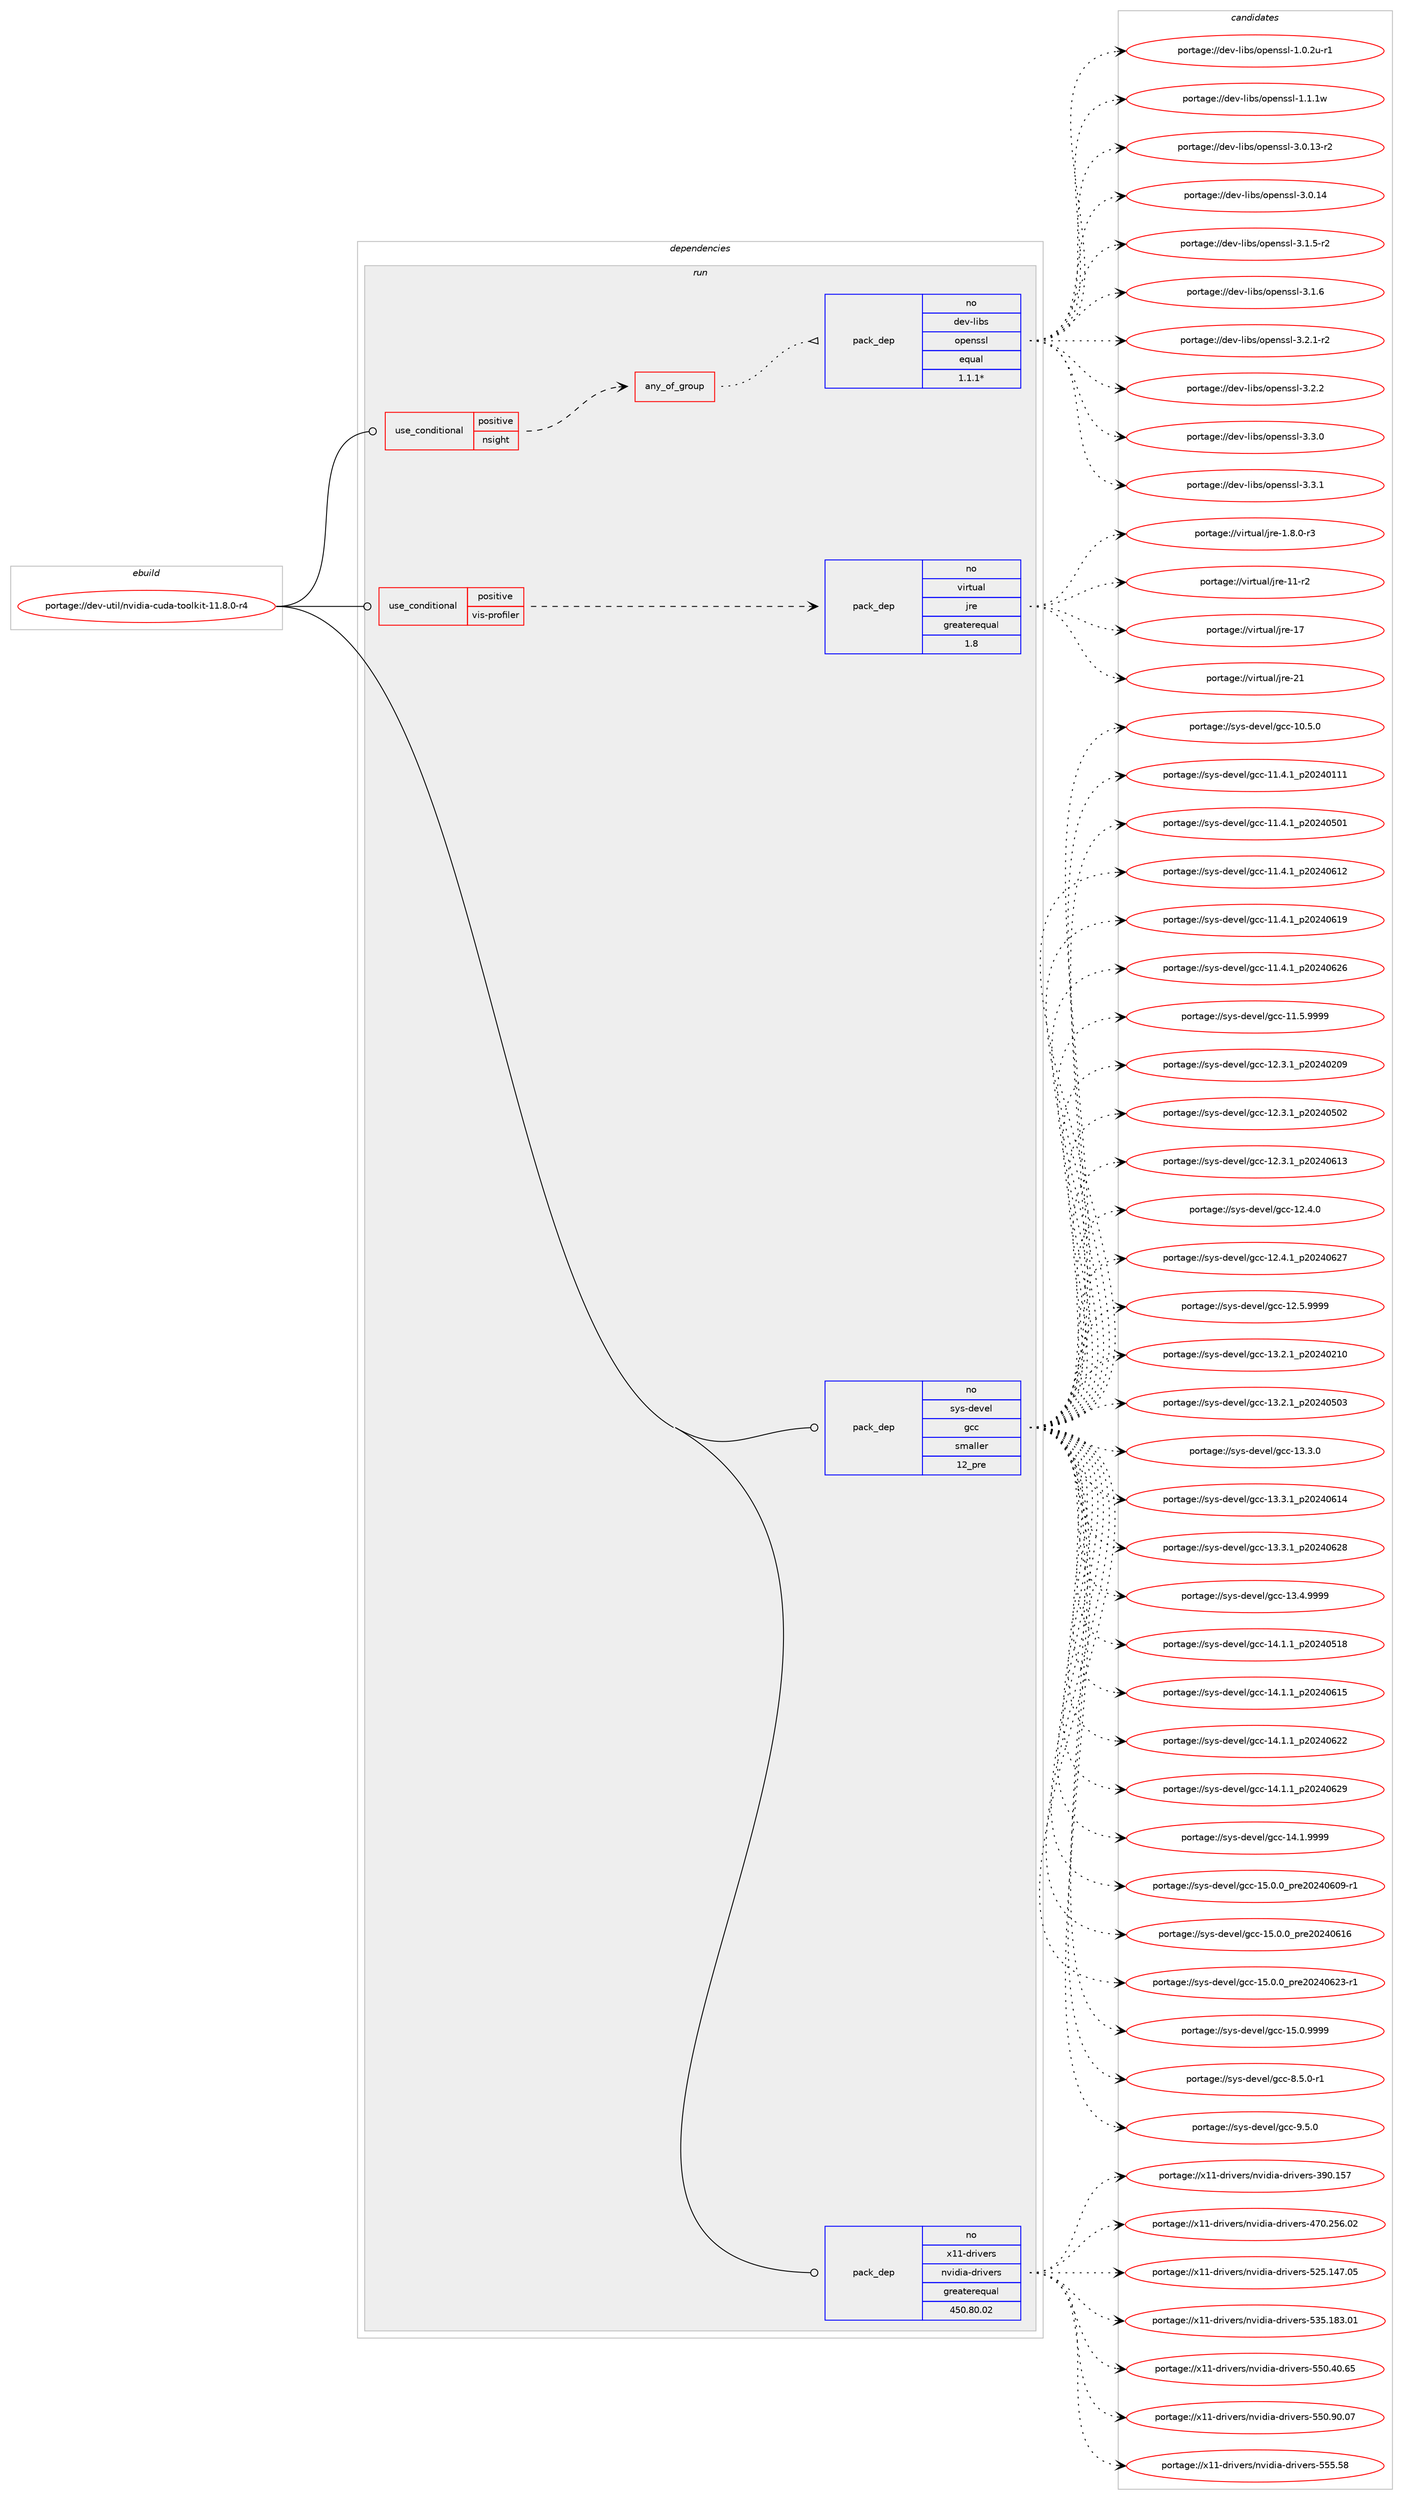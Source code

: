 digraph prolog {

# *************
# Graph options
# *************

newrank=true;
concentrate=true;
compound=true;
graph [rankdir=LR,fontname=Helvetica,fontsize=10,ranksep=1.5];#, ranksep=2.5, nodesep=0.2];
edge  [arrowhead=vee];
node  [fontname=Helvetica,fontsize=10];

# **********
# The ebuild
# **********

subgraph cluster_leftcol {
color=gray;
rank=same;
label=<<i>ebuild</i>>;
id [label="portage://dev-util/nvidia-cuda-toolkit-11.8.0-r4", color=red, width=4, href="../dev-util/nvidia-cuda-toolkit-11.8.0-r4.svg"];
}

# ****************
# The dependencies
# ****************

subgraph cluster_midcol {
color=gray;
label=<<i>dependencies</i>>;
subgraph cluster_compile {
fillcolor="#eeeeee";
style=filled;
label=<<i>compile</i>>;
}
subgraph cluster_compileandrun {
fillcolor="#eeeeee";
style=filled;
label=<<i>compile and run</i>>;
}
subgraph cluster_run {
fillcolor="#eeeeee";
style=filled;
label=<<i>run</i>>;
subgraph cond59612 {
dependency111074 [label=<<TABLE BORDER="0" CELLBORDER="1" CELLSPACING="0" CELLPADDING="4"><TR><TD ROWSPAN="3" CELLPADDING="10">use_conditional</TD></TR><TR><TD>positive</TD></TR><TR><TD>nsight</TD></TR></TABLE>>, shape=none, color=red];
# *** BEGIN UNKNOWN DEPENDENCY TYPE (TODO) ***
# dependency111074 -> package_dependency(portage://dev-util/nvidia-cuda-toolkit-11.8.0-r4,run,no,dev-libs,libpfm,none,[,,],[],[])
# *** END UNKNOWN DEPENDENCY TYPE (TODO) ***

# *** BEGIN UNKNOWN DEPENDENCY TYPE (TODO) ***
# dependency111074 -> package_dependency(portage://dev-util/nvidia-cuda-toolkit-11.8.0-r4,run,no,dev-libs,wayland,none,[,,],[],[])
# *** END UNKNOWN DEPENDENCY TYPE (TODO) ***

# *** BEGIN UNKNOWN DEPENDENCY TYPE (TODO) ***
# dependency111074 -> package_dependency(portage://dev-util/nvidia-cuda-toolkit-11.8.0-r4,run,no,dev-qt,qtwayland,none,[,,],[slot(6)],[])
# *** END UNKNOWN DEPENDENCY TYPE (TODO) ***

subgraph any1275 {
dependency111075 [label=<<TABLE BORDER="0" CELLBORDER="1" CELLSPACING="0" CELLPADDING="4"><TR><TD CELLPADDING="10">any_of_group</TD></TR></TABLE>>, shape=none, color=red];# *** BEGIN UNKNOWN DEPENDENCY TYPE (TODO) ***
# dependency111075 -> package_dependency(portage://dev-util/nvidia-cuda-toolkit-11.8.0-r4,run,no,dev-libs,openssl-compat,none,[,,],[slot(1.1.1)],[])
# *** END UNKNOWN DEPENDENCY TYPE (TODO) ***

subgraph pack50045 {
dependency111076 [label=<<TABLE BORDER="0" CELLBORDER="1" CELLSPACING="0" CELLPADDING="4" WIDTH="220"><TR><TD ROWSPAN="6" CELLPADDING="30">pack_dep</TD></TR><TR><TD WIDTH="110">no</TD></TR><TR><TD>dev-libs</TD></TR><TR><TD>openssl</TD></TR><TR><TD>equal</TD></TR><TR><TD>1.1.1*</TD></TR></TABLE>>, shape=none, color=blue];
}
dependency111075:e -> dependency111076:w [weight=20,style="dotted",arrowhead="oinv"];
}
dependency111074:e -> dependency111075:w [weight=20,style="dashed",arrowhead="vee"];
# *** BEGIN UNKNOWN DEPENDENCY TYPE (TODO) ***
# dependency111074 -> package_dependency(portage://dev-util/nvidia-cuda-toolkit-11.8.0-r4,run,no,media-libs,tiff-compat,none,[,,],[slot(4)],[])
# *** END UNKNOWN DEPENDENCY TYPE (TODO) ***

# *** BEGIN UNKNOWN DEPENDENCY TYPE (TODO) ***
# dependency111074 -> package_dependency(portage://dev-util/nvidia-cuda-toolkit-11.8.0-r4,run,no,sys-libs,zlib,none,[,,],[],[])
# *** END UNKNOWN DEPENDENCY TYPE (TODO) ***

}
id:e -> dependency111074:w [weight=20,style="solid",arrowhead="odot"];
subgraph cond59613 {
dependency111077 [label=<<TABLE BORDER="0" CELLBORDER="1" CELLSPACING="0" CELLPADDING="4"><TR><TD ROWSPAN="3" CELLPADDING="10">use_conditional</TD></TR><TR><TD>positive</TD></TR><TR><TD>vis-profiler</TD></TR></TABLE>>, shape=none, color=red];
subgraph pack50046 {
dependency111078 [label=<<TABLE BORDER="0" CELLBORDER="1" CELLSPACING="0" CELLPADDING="4" WIDTH="220"><TR><TD ROWSPAN="6" CELLPADDING="30">pack_dep</TD></TR><TR><TD WIDTH="110">no</TD></TR><TR><TD>virtual</TD></TR><TR><TD>jre</TD></TR><TR><TD>greaterequal</TD></TR><TR><TD>1.8</TD></TR></TABLE>>, shape=none, color=blue];
}
dependency111077:e -> dependency111078:w [weight=20,style="dashed",arrowhead="vee"];
}
id:e -> dependency111077:w [weight=20,style="solid",arrowhead="odot"];
subgraph pack50047 {
dependency111079 [label=<<TABLE BORDER="0" CELLBORDER="1" CELLSPACING="0" CELLPADDING="4" WIDTH="220"><TR><TD ROWSPAN="6" CELLPADDING="30">pack_dep</TD></TR><TR><TD WIDTH="110">no</TD></TR><TR><TD>sys-devel</TD></TR><TR><TD>gcc</TD></TR><TR><TD>smaller</TD></TR><TR><TD>12_pre</TD></TR></TABLE>>, shape=none, color=blue];
}
id:e -> dependency111079:w [weight=20,style="solid",arrowhead="odot"];
subgraph pack50048 {
dependency111080 [label=<<TABLE BORDER="0" CELLBORDER="1" CELLSPACING="0" CELLPADDING="4" WIDTH="220"><TR><TD ROWSPAN="6" CELLPADDING="30">pack_dep</TD></TR><TR><TD WIDTH="110">no</TD></TR><TR><TD>x11-drivers</TD></TR><TR><TD>nvidia-drivers</TD></TR><TR><TD>greaterequal</TD></TR><TR><TD>450.80.02</TD></TR></TABLE>>, shape=none, color=blue];
}
id:e -> dependency111080:w [weight=20,style="solid",arrowhead="odot"];
}
}

# **************
# The candidates
# **************

subgraph cluster_choices {
rank=same;
color=gray;
label=<<i>candidates</i>>;

subgraph choice50045 {
color=black;
nodesep=1;
choice1001011184510810598115471111121011101151151084549464846501174511449 [label="portage://dev-libs/openssl-1.0.2u-r1", color=red, width=4,href="../dev-libs/openssl-1.0.2u-r1.svg"];
choice100101118451081059811547111112101110115115108454946494649119 [label="portage://dev-libs/openssl-1.1.1w", color=red, width=4,href="../dev-libs/openssl-1.1.1w.svg"];
choice100101118451081059811547111112101110115115108455146484649514511450 [label="portage://dev-libs/openssl-3.0.13-r2", color=red, width=4,href="../dev-libs/openssl-3.0.13-r2.svg"];
choice10010111845108105981154711111210111011511510845514648464952 [label="portage://dev-libs/openssl-3.0.14", color=red, width=4,href="../dev-libs/openssl-3.0.14.svg"];
choice1001011184510810598115471111121011101151151084551464946534511450 [label="portage://dev-libs/openssl-3.1.5-r2", color=red, width=4,href="../dev-libs/openssl-3.1.5-r2.svg"];
choice100101118451081059811547111112101110115115108455146494654 [label="portage://dev-libs/openssl-3.1.6", color=red, width=4,href="../dev-libs/openssl-3.1.6.svg"];
choice1001011184510810598115471111121011101151151084551465046494511450 [label="portage://dev-libs/openssl-3.2.1-r2", color=red, width=4,href="../dev-libs/openssl-3.2.1-r2.svg"];
choice100101118451081059811547111112101110115115108455146504650 [label="portage://dev-libs/openssl-3.2.2", color=red, width=4,href="../dev-libs/openssl-3.2.2.svg"];
choice100101118451081059811547111112101110115115108455146514648 [label="portage://dev-libs/openssl-3.3.0", color=red, width=4,href="../dev-libs/openssl-3.3.0.svg"];
choice100101118451081059811547111112101110115115108455146514649 [label="portage://dev-libs/openssl-3.3.1", color=red, width=4,href="../dev-libs/openssl-3.3.1.svg"];
dependency111076:e -> choice1001011184510810598115471111121011101151151084549464846501174511449:w [style=dotted,weight="100"];
dependency111076:e -> choice100101118451081059811547111112101110115115108454946494649119:w [style=dotted,weight="100"];
dependency111076:e -> choice100101118451081059811547111112101110115115108455146484649514511450:w [style=dotted,weight="100"];
dependency111076:e -> choice10010111845108105981154711111210111011511510845514648464952:w [style=dotted,weight="100"];
dependency111076:e -> choice1001011184510810598115471111121011101151151084551464946534511450:w [style=dotted,weight="100"];
dependency111076:e -> choice100101118451081059811547111112101110115115108455146494654:w [style=dotted,weight="100"];
dependency111076:e -> choice1001011184510810598115471111121011101151151084551465046494511450:w [style=dotted,weight="100"];
dependency111076:e -> choice100101118451081059811547111112101110115115108455146504650:w [style=dotted,weight="100"];
dependency111076:e -> choice100101118451081059811547111112101110115115108455146514648:w [style=dotted,weight="100"];
dependency111076:e -> choice100101118451081059811547111112101110115115108455146514649:w [style=dotted,weight="100"];
}
subgraph choice50046 {
color=black;
nodesep=1;
choice11810511411611797108471061141014549465646484511451 [label="portage://virtual/jre-1.8.0-r3", color=red, width=4,href="../virtual/jre-1.8.0-r3.svg"];
choice11810511411611797108471061141014549494511450 [label="portage://virtual/jre-11-r2", color=red, width=4,href="../virtual/jre-11-r2.svg"];
choice1181051141161179710847106114101454955 [label="portage://virtual/jre-17", color=red, width=4,href="../virtual/jre-17.svg"];
choice1181051141161179710847106114101455049 [label="portage://virtual/jre-21", color=red, width=4,href="../virtual/jre-21.svg"];
dependency111078:e -> choice11810511411611797108471061141014549465646484511451:w [style=dotted,weight="100"];
dependency111078:e -> choice11810511411611797108471061141014549494511450:w [style=dotted,weight="100"];
dependency111078:e -> choice1181051141161179710847106114101454955:w [style=dotted,weight="100"];
dependency111078:e -> choice1181051141161179710847106114101455049:w [style=dotted,weight="100"];
}
subgraph choice50047 {
color=black;
nodesep=1;
choice1151211154510010111810110847103999945494846534648 [label="portage://sys-devel/gcc-10.5.0", color=red, width=4,href="../sys-devel/gcc-10.5.0.svg"];
choice1151211154510010111810110847103999945494946524649951125048505248494949 [label="portage://sys-devel/gcc-11.4.1_p20240111", color=red, width=4,href="../sys-devel/gcc-11.4.1_p20240111.svg"];
choice1151211154510010111810110847103999945494946524649951125048505248534849 [label="portage://sys-devel/gcc-11.4.1_p20240501", color=red, width=4,href="../sys-devel/gcc-11.4.1_p20240501.svg"];
choice1151211154510010111810110847103999945494946524649951125048505248544950 [label="portage://sys-devel/gcc-11.4.1_p20240612", color=red, width=4,href="../sys-devel/gcc-11.4.1_p20240612.svg"];
choice1151211154510010111810110847103999945494946524649951125048505248544957 [label="portage://sys-devel/gcc-11.4.1_p20240619", color=red, width=4,href="../sys-devel/gcc-11.4.1_p20240619.svg"];
choice1151211154510010111810110847103999945494946524649951125048505248545054 [label="portage://sys-devel/gcc-11.4.1_p20240626", color=red, width=4,href="../sys-devel/gcc-11.4.1_p20240626.svg"];
choice1151211154510010111810110847103999945494946534657575757 [label="portage://sys-devel/gcc-11.5.9999", color=red, width=4,href="../sys-devel/gcc-11.5.9999.svg"];
choice1151211154510010111810110847103999945495046514649951125048505248504857 [label="portage://sys-devel/gcc-12.3.1_p20240209", color=red, width=4,href="../sys-devel/gcc-12.3.1_p20240209.svg"];
choice1151211154510010111810110847103999945495046514649951125048505248534850 [label="portage://sys-devel/gcc-12.3.1_p20240502", color=red, width=4,href="../sys-devel/gcc-12.3.1_p20240502.svg"];
choice1151211154510010111810110847103999945495046514649951125048505248544951 [label="portage://sys-devel/gcc-12.3.1_p20240613", color=red, width=4,href="../sys-devel/gcc-12.3.1_p20240613.svg"];
choice1151211154510010111810110847103999945495046524648 [label="portage://sys-devel/gcc-12.4.0", color=red, width=4,href="../sys-devel/gcc-12.4.0.svg"];
choice1151211154510010111810110847103999945495046524649951125048505248545055 [label="portage://sys-devel/gcc-12.4.1_p20240627", color=red, width=4,href="../sys-devel/gcc-12.4.1_p20240627.svg"];
choice1151211154510010111810110847103999945495046534657575757 [label="portage://sys-devel/gcc-12.5.9999", color=red, width=4,href="../sys-devel/gcc-12.5.9999.svg"];
choice1151211154510010111810110847103999945495146504649951125048505248504948 [label="portage://sys-devel/gcc-13.2.1_p20240210", color=red, width=4,href="../sys-devel/gcc-13.2.1_p20240210.svg"];
choice1151211154510010111810110847103999945495146504649951125048505248534851 [label="portage://sys-devel/gcc-13.2.1_p20240503", color=red, width=4,href="../sys-devel/gcc-13.2.1_p20240503.svg"];
choice1151211154510010111810110847103999945495146514648 [label="portage://sys-devel/gcc-13.3.0", color=red, width=4,href="../sys-devel/gcc-13.3.0.svg"];
choice1151211154510010111810110847103999945495146514649951125048505248544952 [label="portage://sys-devel/gcc-13.3.1_p20240614", color=red, width=4,href="../sys-devel/gcc-13.3.1_p20240614.svg"];
choice1151211154510010111810110847103999945495146514649951125048505248545056 [label="portage://sys-devel/gcc-13.3.1_p20240628", color=red, width=4,href="../sys-devel/gcc-13.3.1_p20240628.svg"];
choice1151211154510010111810110847103999945495146524657575757 [label="portage://sys-devel/gcc-13.4.9999", color=red, width=4,href="../sys-devel/gcc-13.4.9999.svg"];
choice1151211154510010111810110847103999945495246494649951125048505248534956 [label="portage://sys-devel/gcc-14.1.1_p20240518", color=red, width=4,href="../sys-devel/gcc-14.1.1_p20240518.svg"];
choice1151211154510010111810110847103999945495246494649951125048505248544953 [label="portage://sys-devel/gcc-14.1.1_p20240615", color=red, width=4,href="../sys-devel/gcc-14.1.1_p20240615.svg"];
choice1151211154510010111810110847103999945495246494649951125048505248545050 [label="portage://sys-devel/gcc-14.1.1_p20240622", color=red, width=4,href="../sys-devel/gcc-14.1.1_p20240622.svg"];
choice1151211154510010111810110847103999945495246494649951125048505248545057 [label="portage://sys-devel/gcc-14.1.1_p20240629", color=red, width=4,href="../sys-devel/gcc-14.1.1_p20240629.svg"];
choice1151211154510010111810110847103999945495246494657575757 [label="portage://sys-devel/gcc-14.1.9999", color=red, width=4,href="../sys-devel/gcc-14.1.9999.svg"];
choice11512111545100101118101108471039999454953464846489511211410150485052485448574511449 [label="portage://sys-devel/gcc-15.0.0_pre20240609-r1", color=red, width=4,href="../sys-devel/gcc-15.0.0_pre20240609-r1.svg"];
choice1151211154510010111810110847103999945495346484648951121141015048505248544954 [label="portage://sys-devel/gcc-15.0.0_pre20240616", color=red, width=4,href="../sys-devel/gcc-15.0.0_pre20240616.svg"];
choice11512111545100101118101108471039999454953464846489511211410150485052485450514511449 [label="portage://sys-devel/gcc-15.0.0_pre20240623-r1", color=red, width=4,href="../sys-devel/gcc-15.0.0_pre20240623-r1.svg"];
choice1151211154510010111810110847103999945495346484657575757 [label="portage://sys-devel/gcc-15.0.9999", color=red, width=4,href="../sys-devel/gcc-15.0.9999.svg"];
choice115121115451001011181011084710399994556465346484511449 [label="portage://sys-devel/gcc-8.5.0-r1", color=red, width=4,href="../sys-devel/gcc-8.5.0-r1.svg"];
choice11512111545100101118101108471039999455746534648 [label="portage://sys-devel/gcc-9.5.0", color=red, width=4,href="../sys-devel/gcc-9.5.0.svg"];
dependency111079:e -> choice1151211154510010111810110847103999945494846534648:w [style=dotted,weight="100"];
dependency111079:e -> choice1151211154510010111810110847103999945494946524649951125048505248494949:w [style=dotted,weight="100"];
dependency111079:e -> choice1151211154510010111810110847103999945494946524649951125048505248534849:w [style=dotted,weight="100"];
dependency111079:e -> choice1151211154510010111810110847103999945494946524649951125048505248544950:w [style=dotted,weight="100"];
dependency111079:e -> choice1151211154510010111810110847103999945494946524649951125048505248544957:w [style=dotted,weight="100"];
dependency111079:e -> choice1151211154510010111810110847103999945494946524649951125048505248545054:w [style=dotted,weight="100"];
dependency111079:e -> choice1151211154510010111810110847103999945494946534657575757:w [style=dotted,weight="100"];
dependency111079:e -> choice1151211154510010111810110847103999945495046514649951125048505248504857:w [style=dotted,weight="100"];
dependency111079:e -> choice1151211154510010111810110847103999945495046514649951125048505248534850:w [style=dotted,weight="100"];
dependency111079:e -> choice1151211154510010111810110847103999945495046514649951125048505248544951:w [style=dotted,weight="100"];
dependency111079:e -> choice1151211154510010111810110847103999945495046524648:w [style=dotted,weight="100"];
dependency111079:e -> choice1151211154510010111810110847103999945495046524649951125048505248545055:w [style=dotted,weight="100"];
dependency111079:e -> choice1151211154510010111810110847103999945495046534657575757:w [style=dotted,weight="100"];
dependency111079:e -> choice1151211154510010111810110847103999945495146504649951125048505248504948:w [style=dotted,weight="100"];
dependency111079:e -> choice1151211154510010111810110847103999945495146504649951125048505248534851:w [style=dotted,weight="100"];
dependency111079:e -> choice1151211154510010111810110847103999945495146514648:w [style=dotted,weight="100"];
dependency111079:e -> choice1151211154510010111810110847103999945495146514649951125048505248544952:w [style=dotted,weight="100"];
dependency111079:e -> choice1151211154510010111810110847103999945495146514649951125048505248545056:w [style=dotted,weight="100"];
dependency111079:e -> choice1151211154510010111810110847103999945495146524657575757:w [style=dotted,weight="100"];
dependency111079:e -> choice1151211154510010111810110847103999945495246494649951125048505248534956:w [style=dotted,weight="100"];
dependency111079:e -> choice1151211154510010111810110847103999945495246494649951125048505248544953:w [style=dotted,weight="100"];
dependency111079:e -> choice1151211154510010111810110847103999945495246494649951125048505248545050:w [style=dotted,weight="100"];
dependency111079:e -> choice1151211154510010111810110847103999945495246494649951125048505248545057:w [style=dotted,weight="100"];
dependency111079:e -> choice1151211154510010111810110847103999945495246494657575757:w [style=dotted,weight="100"];
dependency111079:e -> choice11512111545100101118101108471039999454953464846489511211410150485052485448574511449:w [style=dotted,weight="100"];
dependency111079:e -> choice1151211154510010111810110847103999945495346484648951121141015048505248544954:w [style=dotted,weight="100"];
dependency111079:e -> choice11512111545100101118101108471039999454953464846489511211410150485052485450514511449:w [style=dotted,weight="100"];
dependency111079:e -> choice1151211154510010111810110847103999945495346484657575757:w [style=dotted,weight="100"];
dependency111079:e -> choice115121115451001011181011084710399994556465346484511449:w [style=dotted,weight="100"];
dependency111079:e -> choice11512111545100101118101108471039999455746534648:w [style=dotted,weight="100"];
}
subgraph choice50048 {
color=black;
nodesep=1;
choice1204949451001141051181011141154711011810510010597451001141051181011141154551574846495355 [label="portage://x11-drivers/nvidia-drivers-390.157", color=red, width=4,href="../x11-drivers/nvidia-drivers-390.157.svg"];
choice1204949451001141051181011141154711011810510010597451001141051181011141154552554846505354464850 [label="portage://x11-drivers/nvidia-drivers-470.256.02", color=red, width=4,href="../x11-drivers/nvidia-drivers-470.256.02.svg"];
choice1204949451001141051181011141154711011810510010597451001141051181011141154553505346495255464853 [label="portage://x11-drivers/nvidia-drivers-525.147.05", color=red, width=4,href="../x11-drivers/nvidia-drivers-525.147.05.svg"];
choice1204949451001141051181011141154711011810510010597451001141051181011141154553515346495651464849 [label="portage://x11-drivers/nvidia-drivers-535.183.01", color=red, width=4,href="../x11-drivers/nvidia-drivers-535.183.01.svg"];
choice12049494510011410511810111411547110118105100105974510011410511810111411545535348465248465453 [label="portage://x11-drivers/nvidia-drivers-550.40.65", color=red, width=4,href="../x11-drivers/nvidia-drivers-550.40.65.svg"];
choice12049494510011410511810111411547110118105100105974510011410511810111411545535348465748464855 [label="portage://x11-drivers/nvidia-drivers-550.90.07", color=red, width=4,href="../x11-drivers/nvidia-drivers-550.90.07.svg"];
choice12049494510011410511810111411547110118105100105974510011410511810111411545535353465356 [label="portage://x11-drivers/nvidia-drivers-555.58", color=red, width=4,href="../x11-drivers/nvidia-drivers-555.58.svg"];
dependency111080:e -> choice1204949451001141051181011141154711011810510010597451001141051181011141154551574846495355:w [style=dotted,weight="100"];
dependency111080:e -> choice1204949451001141051181011141154711011810510010597451001141051181011141154552554846505354464850:w [style=dotted,weight="100"];
dependency111080:e -> choice1204949451001141051181011141154711011810510010597451001141051181011141154553505346495255464853:w [style=dotted,weight="100"];
dependency111080:e -> choice1204949451001141051181011141154711011810510010597451001141051181011141154553515346495651464849:w [style=dotted,weight="100"];
dependency111080:e -> choice12049494510011410511810111411547110118105100105974510011410511810111411545535348465248465453:w [style=dotted,weight="100"];
dependency111080:e -> choice12049494510011410511810111411547110118105100105974510011410511810111411545535348465748464855:w [style=dotted,weight="100"];
dependency111080:e -> choice12049494510011410511810111411547110118105100105974510011410511810111411545535353465356:w [style=dotted,weight="100"];
}
}

}
